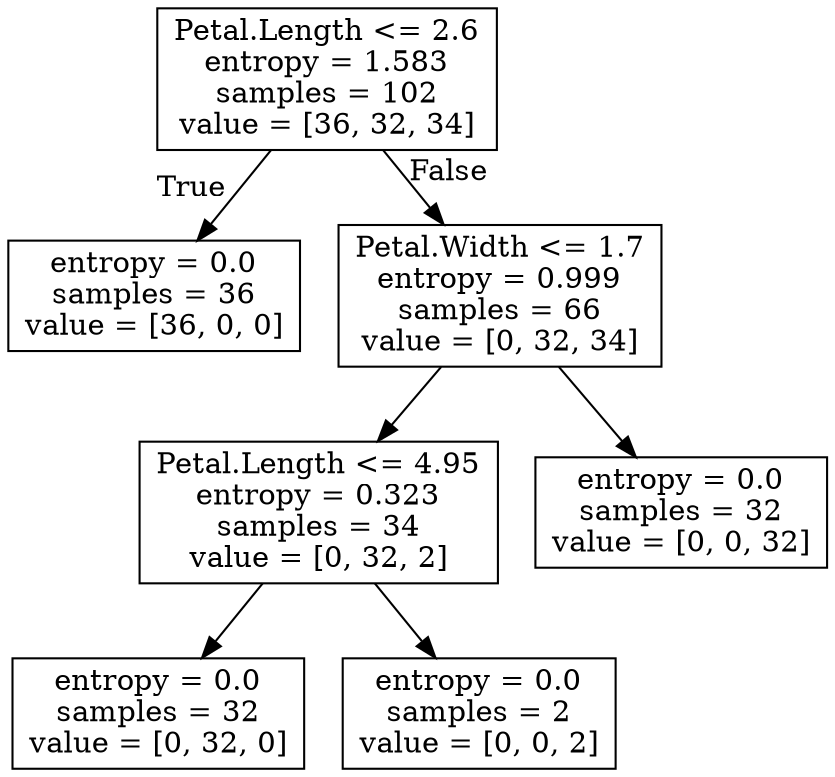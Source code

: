 digraph Tree {
node [shape=box] ;
0 [label="Petal.Length <= 2.6\nentropy = 1.583\nsamples = 102\nvalue = [36, 32, 34]"] ;
1 [label="entropy = 0.0\nsamples = 36\nvalue = [36, 0, 0]"] ;
0 -> 1 [labeldistance=2.5, labelangle=45, headlabel="True"] ;
2 [label="Petal.Width <= 1.7\nentropy = 0.999\nsamples = 66\nvalue = [0, 32, 34]"] ;
0 -> 2 [labeldistance=2.5, labelangle=-45, headlabel="False"] ;
3 [label="Petal.Length <= 4.95\nentropy = 0.323\nsamples = 34\nvalue = [0, 32, 2]"] ;
2 -> 3 ;
4 [label="entropy = 0.0\nsamples = 32\nvalue = [0, 32, 0]"] ;
3 -> 4 ;
5 [label="entropy = 0.0\nsamples = 2\nvalue = [0, 0, 2]"] ;
3 -> 5 ;
6 [label="entropy = 0.0\nsamples = 32\nvalue = [0, 0, 32]"] ;
2 -> 6 ;
}